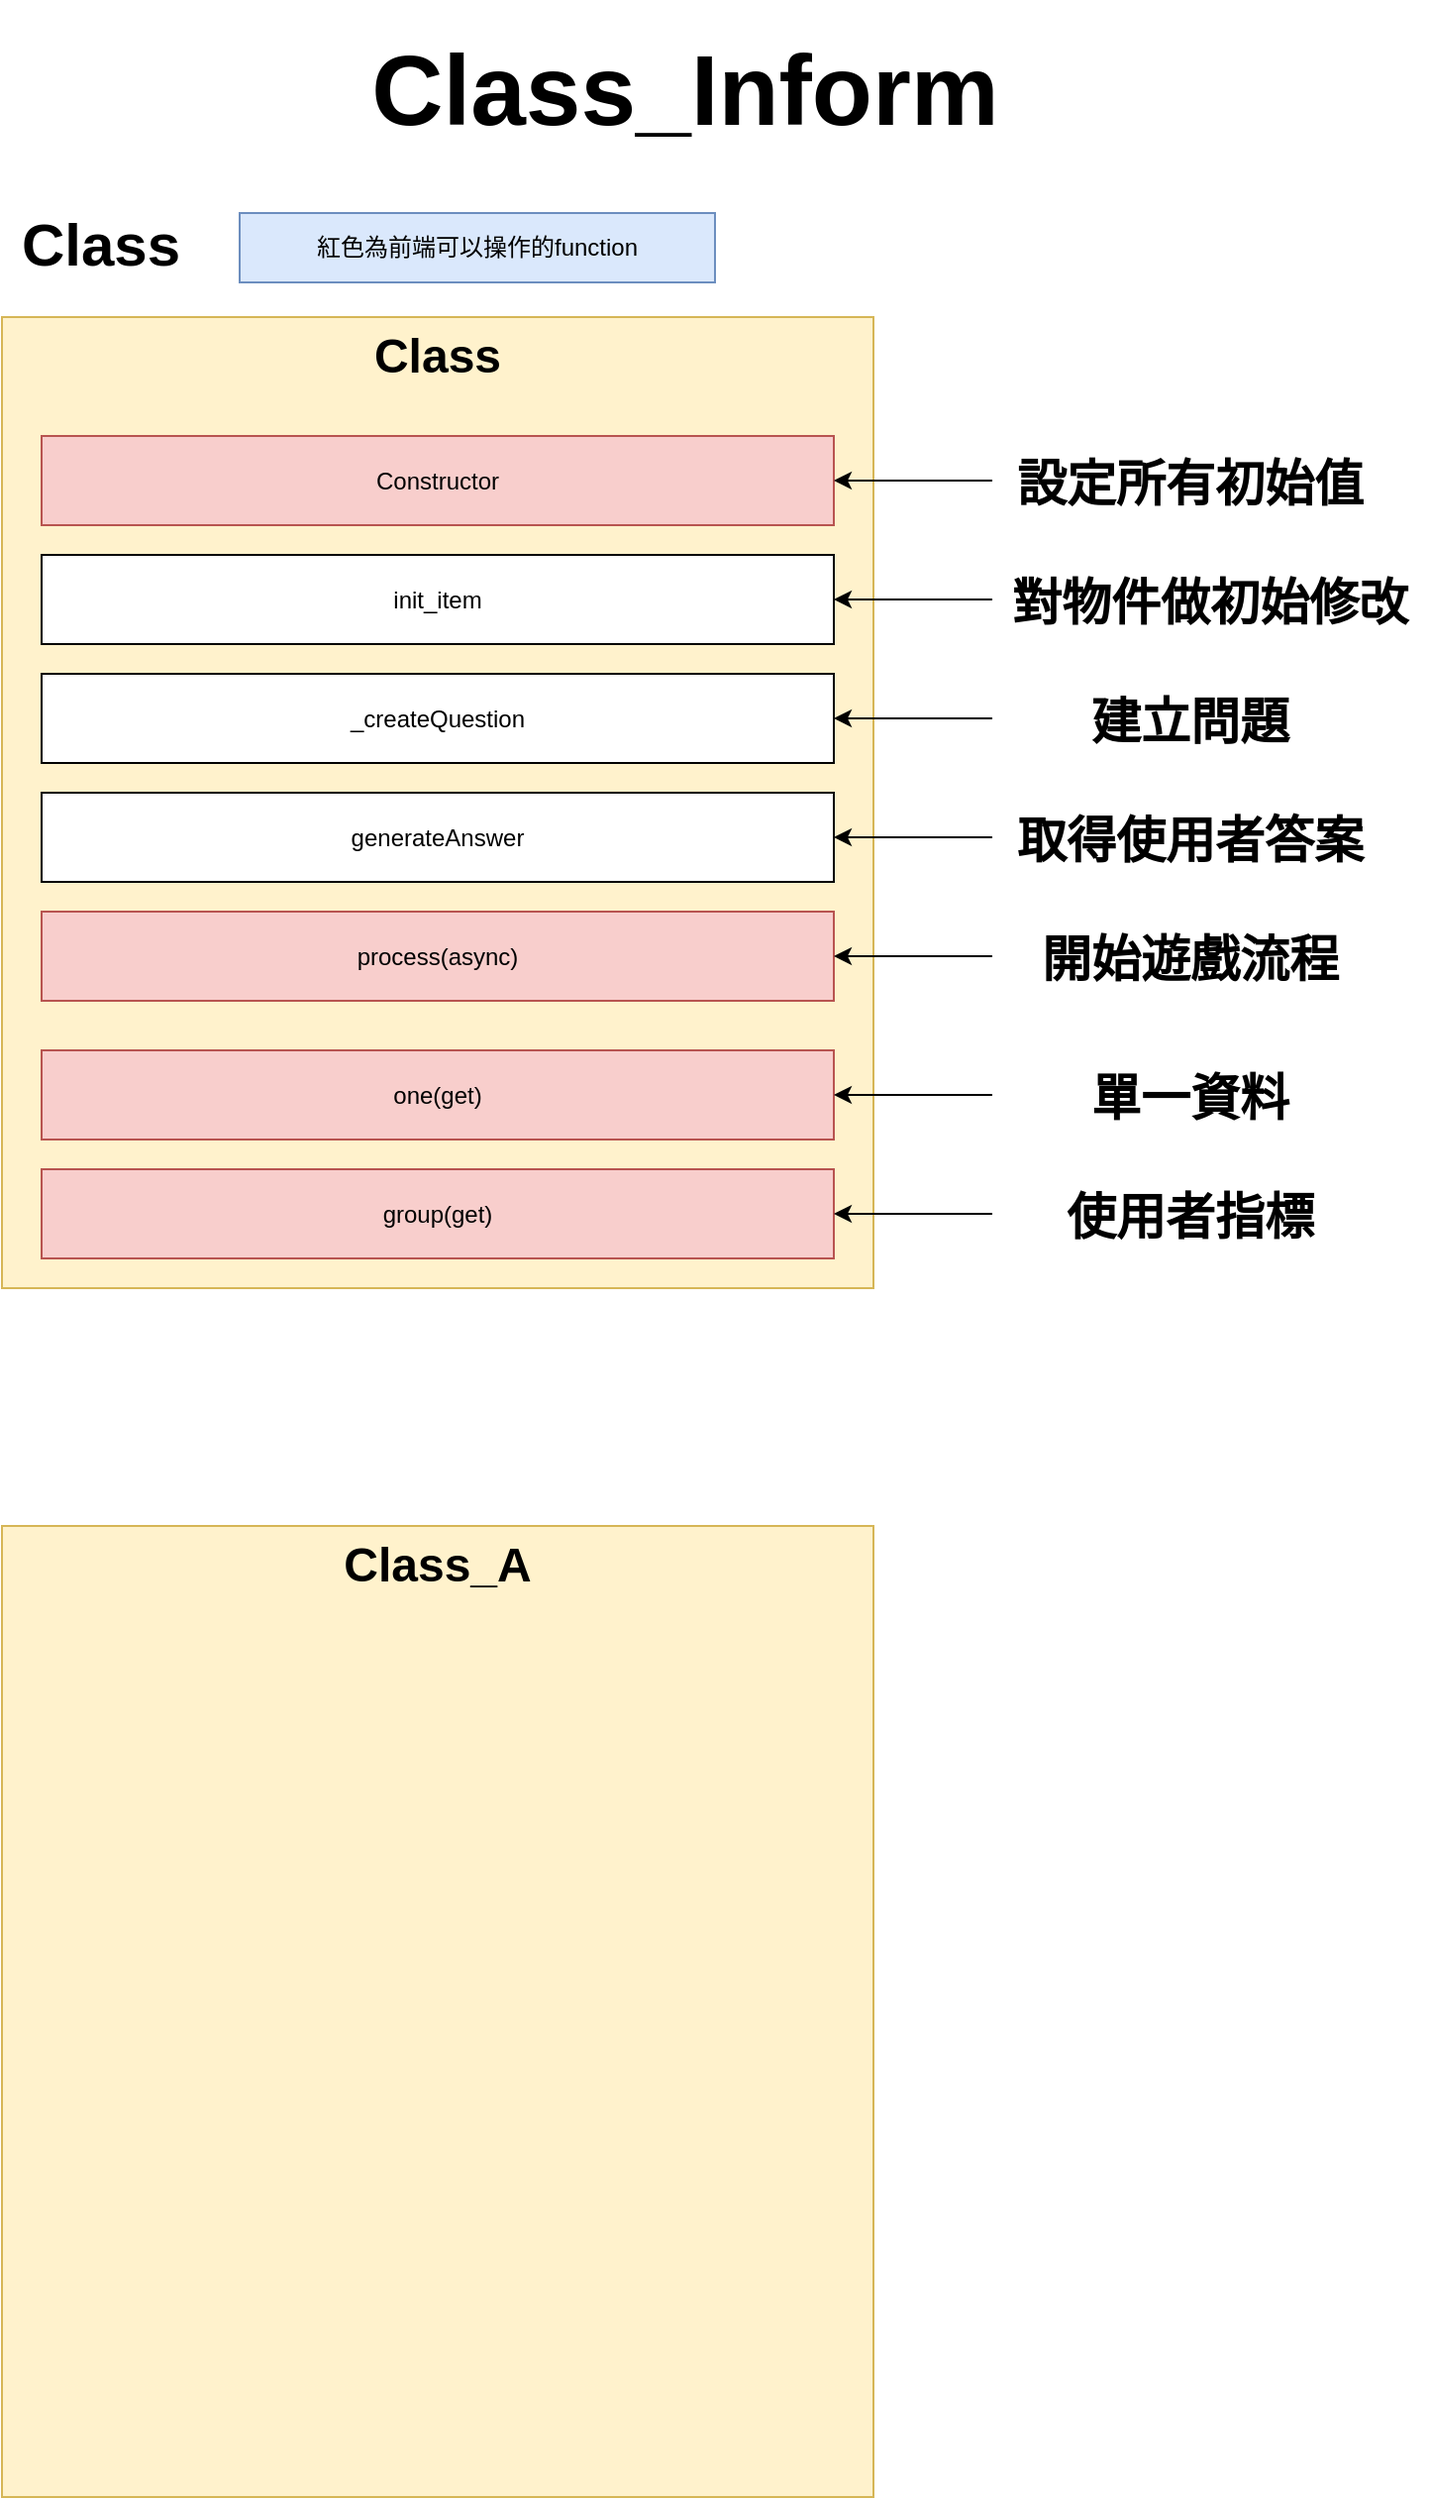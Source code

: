 <mxfile version="13.8.1" type="github">
  <diagram id="WQAcjXIpZNMTp3BcP0Kd" name="Page-1">
    <mxGraphModel dx="1483" dy="1998" grid="1" gridSize="10" guides="1" tooltips="1" connect="1" arrows="1" fold="1" page="1" pageScale="1" pageWidth="827" pageHeight="1169" math="0" shadow="0">
      <root>
        <mxCell id="0" />
        <mxCell id="1" parent="0" />
        <mxCell id="fjH97hUWuP2khctFba_A-1" value="&lt;h1&gt;Class&lt;/h1&gt;&lt;div&gt;&lt;br&gt;&lt;/div&gt;" style="text;html=1;strokeColor=#d6b656;fillColor=#fff2cc;spacing=5;spacingTop=-20;whiteSpace=wrap;overflow=hidden;rounded=0;align=center;" vertex="1" parent="1">
          <mxGeometry x="40" y="150" width="440" height="490" as="geometry" />
        </mxCell>
        <mxCell id="fjH97hUWuP2khctFba_A-2" value="Constructor" style="rounded=0;whiteSpace=wrap;html=1;align=center;fillColor=#f8cecc;strokeColor=#b85450;" vertex="1" parent="1">
          <mxGeometry x="60" y="210" width="400" height="45" as="geometry" />
        </mxCell>
        <mxCell id="fjH97hUWuP2khctFba_A-3" value="init_item" style="rounded=0;whiteSpace=wrap;html=1;align=center;" vertex="1" parent="1">
          <mxGeometry x="60" y="270" width="400" height="45" as="geometry" />
        </mxCell>
        <mxCell id="fjH97hUWuP2khctFba_A-4" value="_createQuestion" style="rounded=0;whiteSpace=wrap;html=1;align=center;" vertex="1" parent="1">
          <mxGeometry x="60" y="330" width="400" height="45" as="geometry" />
        </mxCell>
        <mxCell id="fjH97hUWuP2khctFba_A-5" value="generateAnswer" style="rounded=0;whiteSpace=wrap;html=1;align=center;" vertex="1" parent="1">
          <mxGeometry x="60" y="390" width="400" height="45" as="geometry" />
        </mxCell>
        <mxCell id="fjH97hUWuP2khctFba_A-6" value="process(async)" style="rounded=0;whiteSpace=wrap;html=1;align=center;fillColor=#f8cecc;strokeColor=#b85450;" vertex="1" parent="1">
          <mxGeometry x="60" y="450" width="400" height="45" as="geometry" />
        </mxCell>
        <mxCell id="fjH97hUWuP2khctFba_A-7" value="one(get)" style="rounded=0;whiteSpace=wrap;html=1;align=center;fillColor=#f8cecc;strokeColor=#b85450;" vertex="1" parent="1">
          <mxGeometry x="60" y="520" width="400" height="45" as="geometry" />
        </mxCell>
        <mxCell id="fjH97hUWuP2khctFba_A-8" value="group(get)" style="rounded=0;whiteSpace=wrap;html=1;align=center;fillColor=#f8cecc;strokeColor=#b85450;" vertex="1" parent="1">
          <mxGeometry x="60" y="580" width="400" height="45" as="geometry" />
        </mxCell>
        <mxCell id="fjH97hUWuP2khctFba_A-14" value="" style="group" vertex="1" connectable="0" parent="1">
          <mxGeometry x="540" y="282.5" width="220" height="20" as="geometry" />
        </mxCell>
        <mxCell id="fjH97hUWuP2khctFba_A-15" value="&lt;span style=&quot;font-size: 25px&quot;&gt;&lt;b&gt;對物件做初始修改&lt;/b&gt;&lt;/span&gt;" style="text;html=1;strokeColor=none;fillColor=none;align=center;verticalAlign=middle;whiteSpace=wrap;rounded=0;" vertex="1" parent="fjH97hUWuP2khctFba_A-14">
          <mxGeometry width="220" height="20" as="geometry" />
        </mxCell>
        <mxCell id="fjH97hUWuP2khctFba_A-19" value="" style="group" vertex="1" connectable="0" parent="1">
          <mxGeometry x="540" y="342.5" width="200" height="20" as="geometry" />
        </mxCell>
        <mxCell id="fjH97hUWuP2khctFba_A-20" value="&lt;font size=&quot;1&quot;&gt;&lt;b style=&quot;font-size: 25px&quot;&gt;建立問題&lt;/b&gt;&lt;/font&gt;" style="text;html=1;strokeColor=none;fillColor=none;align=center;verticalAlign=middle;whiteSpace=wrap;rounded=0;" vertex="1" parent="fjH97hUWuP2khctFba_A-19">
          <mxGeometry width="200" height="20" as="geometry" />
        </mxCell>
        <mxCell id="fjH97hUWuP2khctFba_A-22" value="" style="group" vertex="1" connectable="0" parent="1">
          <mxGeometry x="540" y="402.5" width="200" height="20" as="geometry" />
        </mxCell>
        <mxCell id="fjH97hUWuP2khctFba_A-23" value="&lt;font size=&quot;1&quot;&gt;&lt;b style=&quot;font-size: 25px&quot;&gt;取得使用者答案&lt;/b&gt;&lt;/font&gt;" style="text;html=1;strokeColor=none;fillColor=none;align=center;verticalAlign=middle;whiteSpace=wrap;rounded=0;" vertex="1" parent="fjH97hUWuP2khctFba_A-22">
          <mxGeometry width="200" height="20" as="geometry" />
        </mxCell>
        <mxCell id="fjH97hUWuP2khctFba_A-34" style="edgeStyle=orthogonalEdgeStyle;rounded=0;orthogonalLoop=1;jettySize=auto;html=1;" edge="1" parent="1" source="fjH97hUWuP2khctFba_A-25" target="fjH97hUWuP2khctFba_A-6">
          <mxGeometry relative="1" as="geometry" />
        </mxCell>
        <mxCell id="fjH97hUWuP2khctFba_A-25" value="&lt;font size=&quot;1&quot;&gt;&lt;b style=&quot;font-size: 25px&quot;&gt;開始遊戲流程&lt;/b&gt;&lt;/font&gt;" style="text;html=1;strokeColor=none;fillColor=none;align=center;verticalAlign=middle;whiteSpace=wrap;rounded=0;" vertex="1" parent="1">
          <mxGeometry x="540" y="462.5" width="200" height="20" as="geometry" />
        </mxCell>
        <mxCell id="fjH97hUWuP2khctFba_A-30" style="edgeStyle=orthogonalEdgeStyle;rounded=0;orthogonalLoop=1;jettySize=auto;html=1;" edge="1" parent="1" source="fjH97hUWuP2khctFba_A-10" target="fjH97hUWuP2khctFba_A-2">
          <mxGeometry relative="1" as="geometry" />
        </mxCell>
        <mxCell id="fjH97hUWuP2khctFba_A-10" value="&lt;font size=&quot;1&quot;&gt;&lt;b style=&quot;font-size: 25px&quot;&gt;設定所有初始值&lt;/b&gt;&lt;/font&gt;" style="text;html=1;strokeColor=none;fillColor=none;align=center;verticalAlign=middle;whiteSpace=wrap;rounded=0;" vertex="1" parent="1">
          <mxGeometry x="540" y="222.5" width="200" height="20" as="geometry" />
        </mxCell>
        <mxCell id="fjH97hUWuP2khctFba_A-35" style="edgeStyle=orthogonalEdgeStyle;rounded=0;orthogonalLoop=1;jettySize=auto;html=1;" edge="1" parent="1" source="fjH97hUWuP2khctFba_A-28" target="fjH97hUWuP2khctFba_A-7">
          <mxGeometry relative="1" as="geometry" />
        </mxCell>
        <mxCell id="fjH97hUWuP2khctFba_A-28" value="&lt;font size=&quot;1&quot;&gt;&lt;b style=&quot;font-size: 25px&quot;&gt;單一資料&lt;/b&gt;&lt;/font&gt;" style="text;html=1;strokeColor=none;fillColor=none;align=center;verticalAlign=middle;whiteSpace=wrap;rounded=0;" vertex="1" parent="1">
          <mxGeometry x="540" y="532.5" width="200" height="20" as="geometry" />
        </mxCell>
        <mxCell id="fjH97hUWuP2khctFba_A-36" style="edgeStyle=orthogonalEdgeStyle;rounded=0;orthogonalLoop=1;jettySize=auto;html=1;entryX=1;entryY=0.5;entryDx=0;entryDy=0;" edge="1" parent="1" source="fjH97hUWuP2khctFba_A-29" target="fjH97hUWuP2khctFba_A-8">
          <mxGeometry relative="1" as="geometry" />
        </mxCell>
        <mxCell id="fjH97hUWuP2khctFba_A-29" value="&lt;span style=&quot;font-size: 25px&quot;&gt;&lt;b&gt;使用者指標&lt;/b&gt;&lt;/span&gt;" style="text;html=1;strokeColor=none;fillColor=none;align=center;verticalAlign=middle;whiteSpace=wrap;rounded=0;" vertex="1" parent="1">
          <mxGeometry x="540" y="592.5" width="200" height="20" as="geometry" />
        </mxCell>
        <mxCell id="fjH97hUWuP2khctFba_A-31" style="edgeStyle=orthogonalEdgeStyle;rounded=0;orthogonalLoop=1;jettySize=auto;html=1;entryX=1;entryY=0.5;entryDx=0;entryDy=0;" edge="1" parent="1" source="fjH97hUWuP2khctFba_A-15" target="fjH97hUWuP2khctFba_A-3">
          <mxGeometry relative="1" as="geometry" />
        </mxCell>
        <mxCell id="fjH97hUWuP2khctFba_A-32" style="edgeStyle=orthogonalEdgeStyle;rounded=0;orthogonalLoop=1;jettySize=auto;html=1;entryX=1;entryY=0.5;entryDx=0;entryDy=0;" edge="1" parent="1" source="fjH97hUWuP2khctFba_A-20" target="fjH97hUWuP2khctFba_A-4">
          <mxGeometry relative="1" as="geometry" />
        </mxCell>
        <mxCell id="fjH97hUWuP2khctFba_A-33" style="edgeStyle=orthogonalEdgeStyle;rounded=0;orthogonalLoop=1;jettySize=auto;html=1;" edge="1" parent="1" source="fjH97hUWuP2khctFba_A-23" target="fjH97hUWuP2khctFba_A-5">
          <mxGeometry relative="1" as="geometry" />
        </mxCell>
        <mxCell id="fjH97hUWuP2khctFba_A-37" value="&lt;h1&gt;&lt;font style=&quot;font-size: 50px&quot;&gt;Class_Inform&lt;/font&gt;&lt;/h1&gt;" style="text;html=1;strokeColor=none;fillColor=none;spacing=5;spacingTop=-20;whiteSpace=wrap;overflow=hidden;rounded=0;align=center;" vertex="1" parent="1">
          <mxGeometry x="200" width="370" height="70" as="geometry" />
        </mxCell>
        <mxCell id="fjH97hUWuP2khctFba_A-38" value="&lt;h1&gt;&lt;font style=&quot;font-size: 30px&quot;&gt;Class&lt;/font&gt;&lt;/h1&gt;" style="text;html=1;strokeColor=none;fillColor=none;spacing=5;spacingTop=-20;whiteSpace=wrap;overflow=hidden;rounded=0;align=center;" vertex="1" parent="1">
          <mxGeometry x="40" y="90" width="100" height="50" as="geometry" />
        </mxCell>
        <mxCell id="fjH97hUWuP2khctFba_A-41" value="紅色為前端可以操作的function" style="text;html=1;strokeColor=#6c8ebf;fillColor=#dae8fc;align=center;verticalAlign=middle;whiteSpace=wrap;rounded=0;" vertex="1" parent="1">
          <mxGeometry x="160" y="97.5" width="240" height="35" as="geometry" />
        </mxCell>
        <mxCell id="fjH97hUWuP2khctFba_A-43" value="&lt;h1&gt;Class_A&lt;/h1&gt;&lt;div&gt;&lt;br&gt;&lt;/div&gt;" style="text;html=1;strokeColor=#d6b656;fillColor=#fff2cc;spacing=5;spacingTop=-20;whiteSpace=wrap;overflow=hidden;rounded=0;align=center;" vertex="1" parent="1">
          <mxGeometry x="40" y="760" width="440" height="490" as="geometry" />
        </mxCell>
      </root>
    </mxGraphModel>
  </diagram>
</mxfile>
